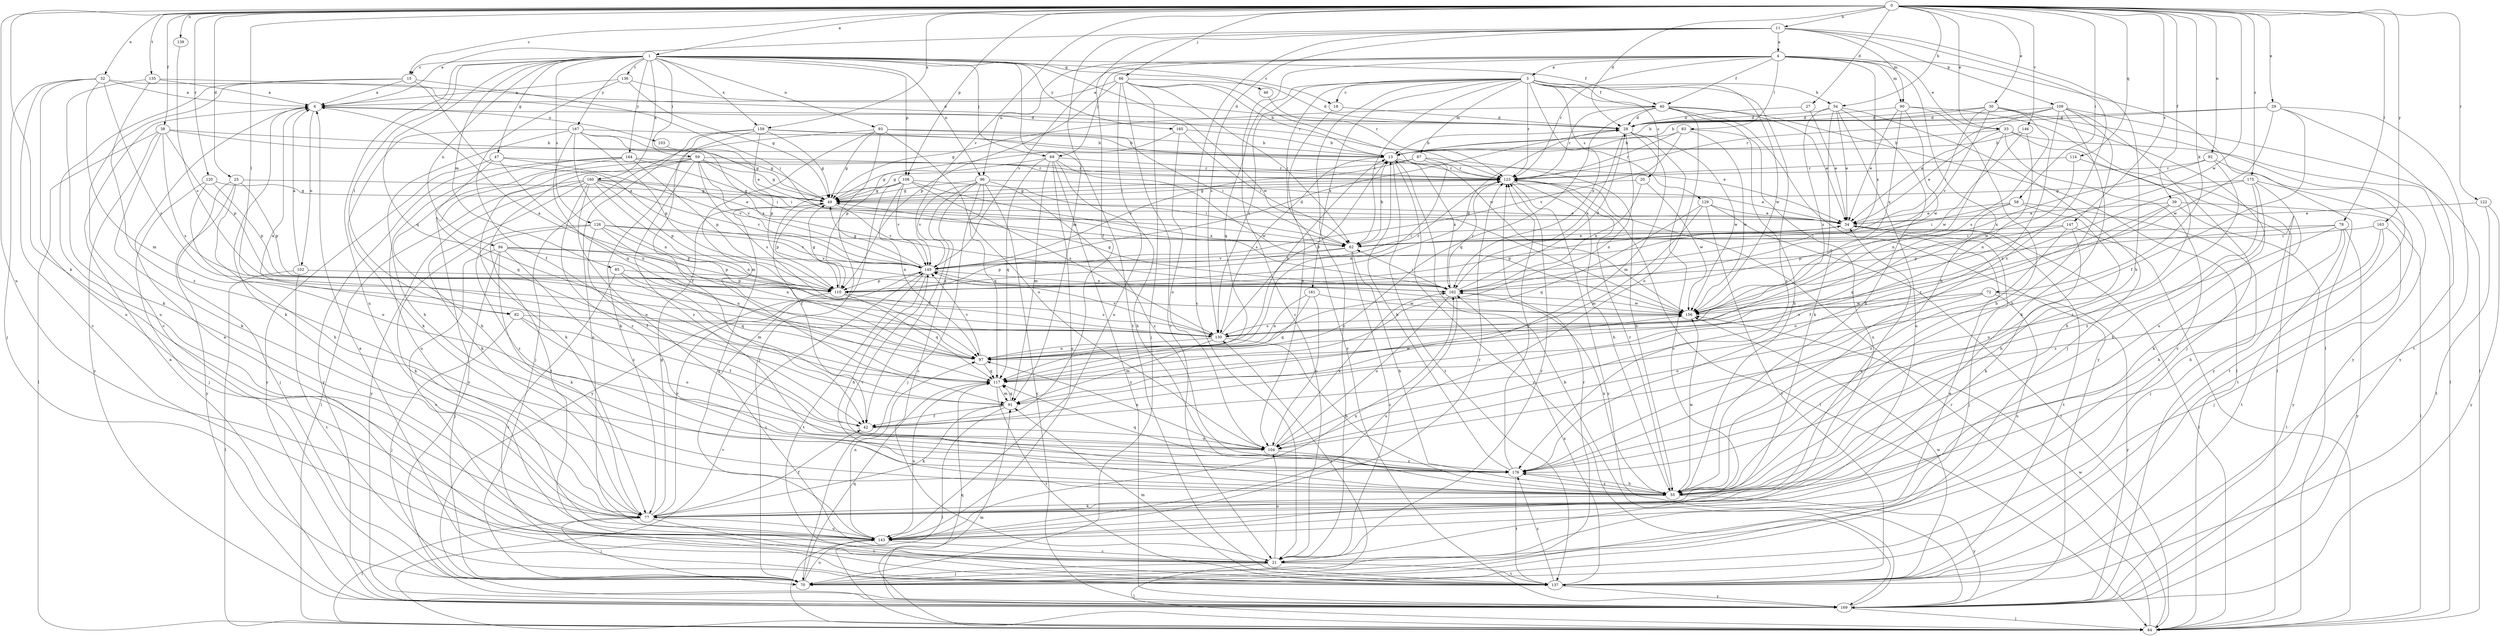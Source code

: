 strict digraph  {
0;
1;
3;
4;
6;
11;
13;
15;
18;
20;
21;
25;
27;
28;
29;
30;
32;
33;
34;
38;
39;
40;
42;
46;
47;
49;
54;
55;
58;
59;
62;
66;
69;
70;
72;
77;
78;
82;
83;
84;
85;
87;
90;
91;
92;
93;
94;
96;
97;
102;
103;
104;
108;
109;
110;
114;
117;
120;
122;
123;
126;
129;
130;
135;
136;
137;
139;
143;
146;
147;
149;
156;
159;
160;
161;
162;
163;
164;
165;
167;
169;
175;
176;
0 -> 1  [label=a];
0 -> 11  [label=b];
0 -> 15  [label=c];
0 -> 25  [label=d];
0 -> 27  [label=d];
0 -> 28  [label=d];
0 -> 29  [label=e];
0 -> 30  [label=e];
0 -> 32  [label=e];
0 -> 33  [label=e];
0 -> 38  [label=f];
0 -> 39  [label=f];
0 -> 54  [label=h];
0 -> 58  [label=i];
0 -> 66  [label=j];
0 -> 72  [label=k];
0 -> 77  [label=k];
0 -> 78  [label=l];
0 -> 82  [label=l];
0 -> 92  [label=n];
0 -> 108  [label=p];
0 -> 114  [label=q];
0 -> 120  [label=r];
0 -> 122  [label=r];
0 -> 135  [label=t];
0 -> 139  [label=u];
0 -> 143  [label=u];
0 -> 146  [label=v];
0 -> 147  [label=v];
0 -> 149  [label=v];
0 -> 156  [label=w];
0 -> 159  [label=x];
0 -> 163  [label=y];
0 -> 175  [label=z];
1 -> 15  [label=c];
1 -> 18  [label=c];
1 -> 40  [label=f];
1 -> 46  [label=g];
1 -> 47  [label=g];
1 -> 59  [label=i];
1 -> 69  [label=j];
1 -> 82  [label=l];
1 -> 85  [label=m];
1 -> 93  [label=n];
1 -> 94  [label=n];
1 -> 96  [label=n];
1 -> 108  [label=p];
1 -> 117  [label=q];
1 -> 126  [label=s];
1 -> 136  [label=t];
1 -> 137  [label=t];
1 -> 143  [label=u];
1 -> 156  [label=w];
1 -> 159  [label=x];
1 -> 160  [label=x];
1 -> 164  [label=y];
1 -> 165  [label=y];
1 -> 167  [label=y];
3 -> 18  [label=c];
3 -> 20  [label=c];
3 -> 21  [label=c];
3 -> 40  [label=f];
3 -> 54  [label=h];
3 -> 62  [label=i];
3 -> 87  [label=m];
3 -> 117  [label=q];
3 -> 123  [label=r];
3 -> 129  [label=s];
3 -> 130  [label=s];
3 -> 156  [label=w];
3 -> 161  [label=x];
3 -> 162  [label=x];
3 -> 169  [label=y];
3 -> 176  [label=z];
4 -> 3  [label=a];
4 -> 21  [label=c];
4 -> 33  [label=e];
4 -> 40  [label=f];
4 -> 55  [label=h];
4 -> 69  [label=j];
4 -> 83  [label=l];
4 -> 84  [label=l];
4 -> 90  [label=m];
4 -> 96  [label=n];
4 -> 123  [label=r];
4 -> 149  [label=v];
4 -> 162  [label=x];
6 -> 28  [label=d];
6 -> 77  [label=k];
6 -> 102  [label=o];
6 -> 103  [label=o];
11 -> 4  [label=a];
11 -> 6  [label=a];
11 -> 21  [label=c];
11 -> 42  [label=f];
11 -> 55  [label=h];
11 -> 90  [label=m];
11 -> 91  [label=m];
11 -> 109  [label=p];
11 -> 130  [label=s];
11 -> 176  [label=z];
13 -> 123  [label=r];
13 -> 130  [label=s];
13 -> 137  [label=t];
13 -> 162  [label=x];
13 -> 169  [label=y];
15 -> 6  [label=a];
15 -> 21  [label=c];
15 -> 62  [label=i];
15 -> 143  [label=u];
15 -> 162  [label=x];
18 -> 28  [label=d];
18 -> 104  [label=o];
20 -> 49  [label=g];
20 -> 156  [label=w];
20 -> 162  [label=x];
21 -> 6  [label=a];
21 -> 34  [label=e];
21 -> 70  [label=j];
21 -> 84  [label=l];
21 -> 104  [label=o];
21 -> 123  [label=r];
21 -> 137  [label=t];
25 -> 49  [label=g];
25 -> 55  [label=h];
25 -> 70  [label=j];
25 -> 110  [label=p];
25 -> 169  [label=y];
27 -> 28  [label=d];
27 -> 34  [label=e];
28 -> 13  [label=b];
28 -> 21  [label=c];
28 -> 91  [label=m];
28 -> 97  [label=n];
28 -> 156  [label=w];
28 -> 162  [label=x];
29 -> 28  [label=d];
29 -> 42  [label=f];
29 -> 123  [label=r];
29 -> 137  [label=t];
29 -> 156  [label=w];
29 -> 169  [label=y];
30 -> 13  [label=b];
30 -> 28  [label=d];
30 -> 62  [label=i];
30 -> 130  [label=s];
30 -> 143  [label=u];
30 -> 149  [label=v];
30 -> 169  [label=y];
32 -> 6  [label=a];
32 -> 21  [label=c];
32 -> 70  [label=j];
32 -> 91  [label=m];
32 -> 123  [label=r];
32 -> 130  [label=s];
32 -> 143  [label=u];
33 -> 13  [label=b];
33 -> 21  [label=c];
33 -> 34  [label=e];
33 -> 84  [label=l];
33 -> 97  [label=n];
33 -> 169  [label=y];
34 -> 62  [label=i];
34 -> 70  [label=j];
34 -> 84  [label=l];
34 -> 110  [label=p];
34 -> 137  [label=t];
38 -> 13  [label=b];
38 -> 49  [label=g];
38 -> 77  [label=k];
38 -> 84  [label=l];
38 -> 110  [label=p];
38 -> 130  [label=s];
38 -> 169  [label=y];
39 -> 34  [label=e];
39 -> 42  [label=f];
39 -> 84  [label=l];
39 -> 104  [label=o];
39 -> 169  [label=y];
40 -> 28  [label=d];
40 -> 34  [label=e];
40 -> 49  [label=g];
40 -> 55  [label=h];
40 -> 84  [label=l];
40 -> 104  [label=o];
40 -> 117  [label=q];
40 -> 123  [label=r];
40 -> 169  [label=y];
42 -> 104  [label=o];
46 -> 123  [label=r];
47 -> 97  [label=n];
47 -> 117  [label=q];
47 -> 123  [label=r];
47 -> 149  [label=v];
47 -> 169  [label=y];
49 -> 34  [label=e];
49 -> 110  [label=p];
49 -> 123  [label=r];
49 -> 149  [label=v];
54 -> 28  [label=d];
54 -> 34  [label=e];
54 -> 55  [label=h];
54 -> 70  [label=j];
54 -> 77  [label=k];
54 -> 130  [label=s];
54 -> 143  [label=u];
55 -> 77  [label=k];
55 -> 123  [label=r];
55 -> 149  [label=v];
55 -> 156  [label=w];
55 -> 162  [label=x];
55 -> 169  [label=y];
55 -> 176  [label=z];
58 -> 34  [label=e];
58 -> 55  [label=h];
58 -> 62  [label=i];
58 -> 70  [label=j];
58 -> 117  [label=q];
59 -> 49  [label=g];
59 -> 62  [label=i];
59 -> 77  [label=k];
59 -> 123  [label=r];
59 -> 130  [label=s];
59 -> 137  [label=t];
59 -> 149  [label=v];
59 -> 169  [label=y];
59 -> 176  [label=z];
62 -> 13  [label=b];
62 -> 21  [label=c];
62 -> 34  [label=e];
62 -> 55  [label=h];
62 -> 110  [label=p];
62 -> 149  [label=v];
66 -> 6  [label=a];
66 -> 13  [label=b];
66 -> 21  [label=c];
66 -> 28  [label=d];
66 -> 62  [label=i];
66 -> 70  [label=j];
66 -> 110  [label=p];
66 -> 143  [label=u];
66 -> 156  [label=w];
69 -> 49  [label=g];
69 -> 55  [label=h];
69 -> 91  [label=m];
69 -> 117  [label=q];
69 -> 123  [label=r];
69 -> 143  [label=u];
69 -> 156  [label=w];
69 -> 169  [label=y];
70 -> 117  [label=q];
70 -> 123  [label=r];
70 -> 130  [label=s];
70 -> 143  [label=u];
72 -> 104  [label=o];
72 -> 130  [label=s];
72 -> 143  [label=u];
72 -> 156  [label=w];
72 -> 169  [label=y];
77 -> 34  [label=e];
77 -> 42  [label=f];
77 -> 49  [label=g];
77 -> 70  [label=j];
77 -> 84  [label=l];
77 -> 137  [label=t];
77 -> 143  [label=u];
77 -> 149  [label=v];
78 -> 55  [label=h];
78 -> 62  [label=i];
78 -> 104  [label=o];
78 -> 110  [label=p];
78 -> 137  [label=t];
78 -> 169  [label=y];
82 -> 42  [label=f];
82 -> 70  [label=j];
82 -> 104  [label=o];
82 -> 130  [label=s];
83 -> 13  [label=b];
83 -> 123  [label=r];
83 -> 143  [label=u];
83 -> 149  [label=v];
83 -> 156  [label=w];
84 -> 91  [label=m];
84 -> 123  [label=r];
84 -> 149  [label=v];
84 -> 156  [label=w];
85 -> 91  [label=m];
85 -> 117  [label=q];
85 -> 137  [label=t];
85 -> 162  [label=x];
87 -> 49  [label=g];
87 -> 55  [label=h];
87 -> 97  [label=n];
87 -> 123  [label=r];
87 -> 149  [label=v];
90 -> 28  [label=d];
90 -> 34  [label=e];
90 -> 55  [label=h];
90 -> 84  [label=l];
90 -> 156  [label=w];
90 -> 162  [label=x];
91 -> 42  [label=f];
91 -> 77  [label=k];
91 -> 84  [label=l];
91 -> 117  [label=q];
92 -> 55  [label=h];
92 -> 123  [label=r];
92 -> 137  [label=t];
92 -> 162  [label=x];
93 -> 13  [label=b];
93 -> 49  [label=g];
93 -> 62  [label=i];
93 -> 70  [label=j];
93 -> 77  [label=k];
93 -> 91  [label=m];
93 -> 104  [label=o];
94 -> 21  [label=c];
94 -> 70  [label=j];
94 -> 77  [label=k];
94 -> 97  [label=n];
94 -> 110  [label=p];
94 -> 149  [label=v];
94 -> 176  [label=z];
96 -> 21  [label=c];
96 -> 34  [label=e];
96 -> 42  [label=f];
96 -> 49  [label=g];
96 -> 70  [label=j];
96 -> 117  [label=q];
96 -> 149  [label=v];
96 -> 169  [label=y];
96 -> 176  [label=z];
97 -> 6  [label=a];
97 -> 13  [label=b];
97 -> 117  [label=q];
97 -> 149  [label=v];
102 -> 6  [label=a];
102 -> 84  [label=l];
102 -> 110  [label=p];
102 -> 137  [label=t];
103 -> 162  [label=x];
104 -> 97  [label=n];
104 -> 162  [label=x];
104 -> 176  [label=z];
108 -> 42  [label=f];
108 -> 49  [label=g];
108 -> 62  [label=i];
108 -> 97  [label=n];
108 -> 130  [label=s];
108 -> 149  [label=v];
108 -> 162  [label=x];
108 -> 169  [label=y];
109 -> 13  [label=b];
109 -> 28  [label=d];
109 -> 34  [label=e];
109 -> 55  [label=h];
109 -> 70  [label=j];
109 -> 77  [label=k];
109 -> 84  [label=l];
109 -> 176  [label=z];
110 -> 21  [label=c];
110 -> 28  [label=d];
110 -> 49  [label=g];
110 -> 117  [label=q];
110 -> 123  [label=r];
110 -> 130  [label=s];
114 -> 123  [label=r];
114 -> 156  [label=w];
114 -> 176  [label=z];
117 -> 91  [label=m];
117 -> 137  [label=t];
117 -> 143  [label=u];
117 -> 156  [label=w];
120 -> 49  [label=g];
120 -> 70  [label=j];
120 -> 104  [label=o];
120 -> 110  [label=p];
122 -> 34  [label=e];
122 -> 137  [label=t];
122 -> 169  [label=y];
123 -> 49  [label=g];
123 -> 55  [label=h];
123 -> 84  [label=l];
123 -> 169  [label=y];
126 -> 42  [label=f];
126 -> 62  [label=i];
126 -> 77  [label=k];
126 -> 97  [label=n];
126 -> 110  [label=p];
126 -> 149  [label=v];
126 -> 176  [label=z];
129 -> 34  [label=e];
129 -> 84  [label=l];
129 -> 91  [label=m];
129 -> 117  [label=q];
129 -> 137  [label=t];
130 -> 13  [label=b];
130 -> 55  [label=h];
130 -> 91  [label=m];
130 -> 97  [label=n];
130 -> 149  [label=v];
135 -> 6  [label=a];
135 -> 28  [label=d];
135 -> 77  [label=k];
135 -> 176  [label=z];
136 -> 6  [label=a];
136 -> 28  [label=d];
136 -> 42  [label=f];
136 -> 49  [label=g];
137 -> 6  [label=a];
137 -> 91  [label=m];
137 -> 156  [label=w];
137 -> 162  [label=x];
137 -> 169  [label=y];
137 -> 176  [label=z];
139 -> 130  [label=s];
143 -> 21  [label=c];
143 -> 49  [label=g];
143 -> 84  [label=l];
143 -> 97  [label=n];
143 -> 123  [label=r];
143 -> 162  [label=x];
146 -> 13  [label=b];
146 -> 97  [label=n];
146 -> 156  [label=w];
147 -> 62  [label=i];
147 -> 77  [label=k];
147 -> 84  [label=l];
147 -> 110  [label=p];
147 -> 176  [label=z];
149 -> 28  [label=d];
149 -> 49  [label=g];
149 -> 55  [label=h];
149 -> 110  [label=p];
149 -> 137  [label=t];
149 -> 162  [label=x];
156 -> 6  [label=a];
156 -> 130  [label=s];
156 -> 149  [label=v];
159 -> 13  [label=b];
159 -> 34  [label=e];
159 -> 42  [label=f];
159 -> 49  [label=g];
159 -> 70  [label=j];
159 -> 110  [label=p];
159 -> 143  [label=u];
160 -> 34  [label=e];
160 -> 49  [label=g];
160 -> 77  [label=k];
160 -> 84  [label=l];
160 -> 97  [label=n];
160 -> 104  [label=o];
160 -> 110  [label=p];
160 -> 149  [label=v];
160 -> 169  [label=y];
160 -> 176  [label=z];
161 -> 97  [label=n];
161 -> 104  [label=o];
161 -> 117  [label=q];
161 -> 156  [label=w];
162 -> 28  [label=d];
162 -> 49  [label=g];
162 -> 62  [label=i];
162 -> 104  [label=o];
162 -> 123  [label=r];
162 -> 143  [label=u];
162 -> 156  [label=w];
163 -> 55  [label=h];
163 -> 62  [label=i];
163 -> 70  [label=j];
163 -> 176  [label=z];
164 -> 55  [label=h];
164 -> 62  [label=i];
164 -> 110  [label=p];
164 -> 123  [label=r];
164 -> 143  [label=u];
164 -> 169  [label=y];
165 -> 13  [label=b];
165 -> 62  [label=i];
165 -> 104  [label=o];
165 -> 110  [label=p];
167 -> 13  [label=b];
167 -> 34  [label=e];
167 -> 49  [label=g];
167 -> 55  [label=h];
167 -> 77  [label=k];
167 -> 97  [label=n];
167 -> 110  [label=p];
167 -> 117  [label=q];
169 -> 6  [label=a];
169 -> 13  [label=b];
169 -> 84  [label=l];
169 -> 117  [label=q];
175 -> 49  [label=g];
175 -> 55  [label=h];
175 -> 77  [label=k];
175 -> 130  [label=s];
175 -> 137  [label=t];
175 -> 176  [label=z];
176 -> 13  [label=b];
176 -> 55  [label=h];
176 -> 117  [label=q];
176 -> 123  [label=r];
176 -> 137  [label=t];
}
